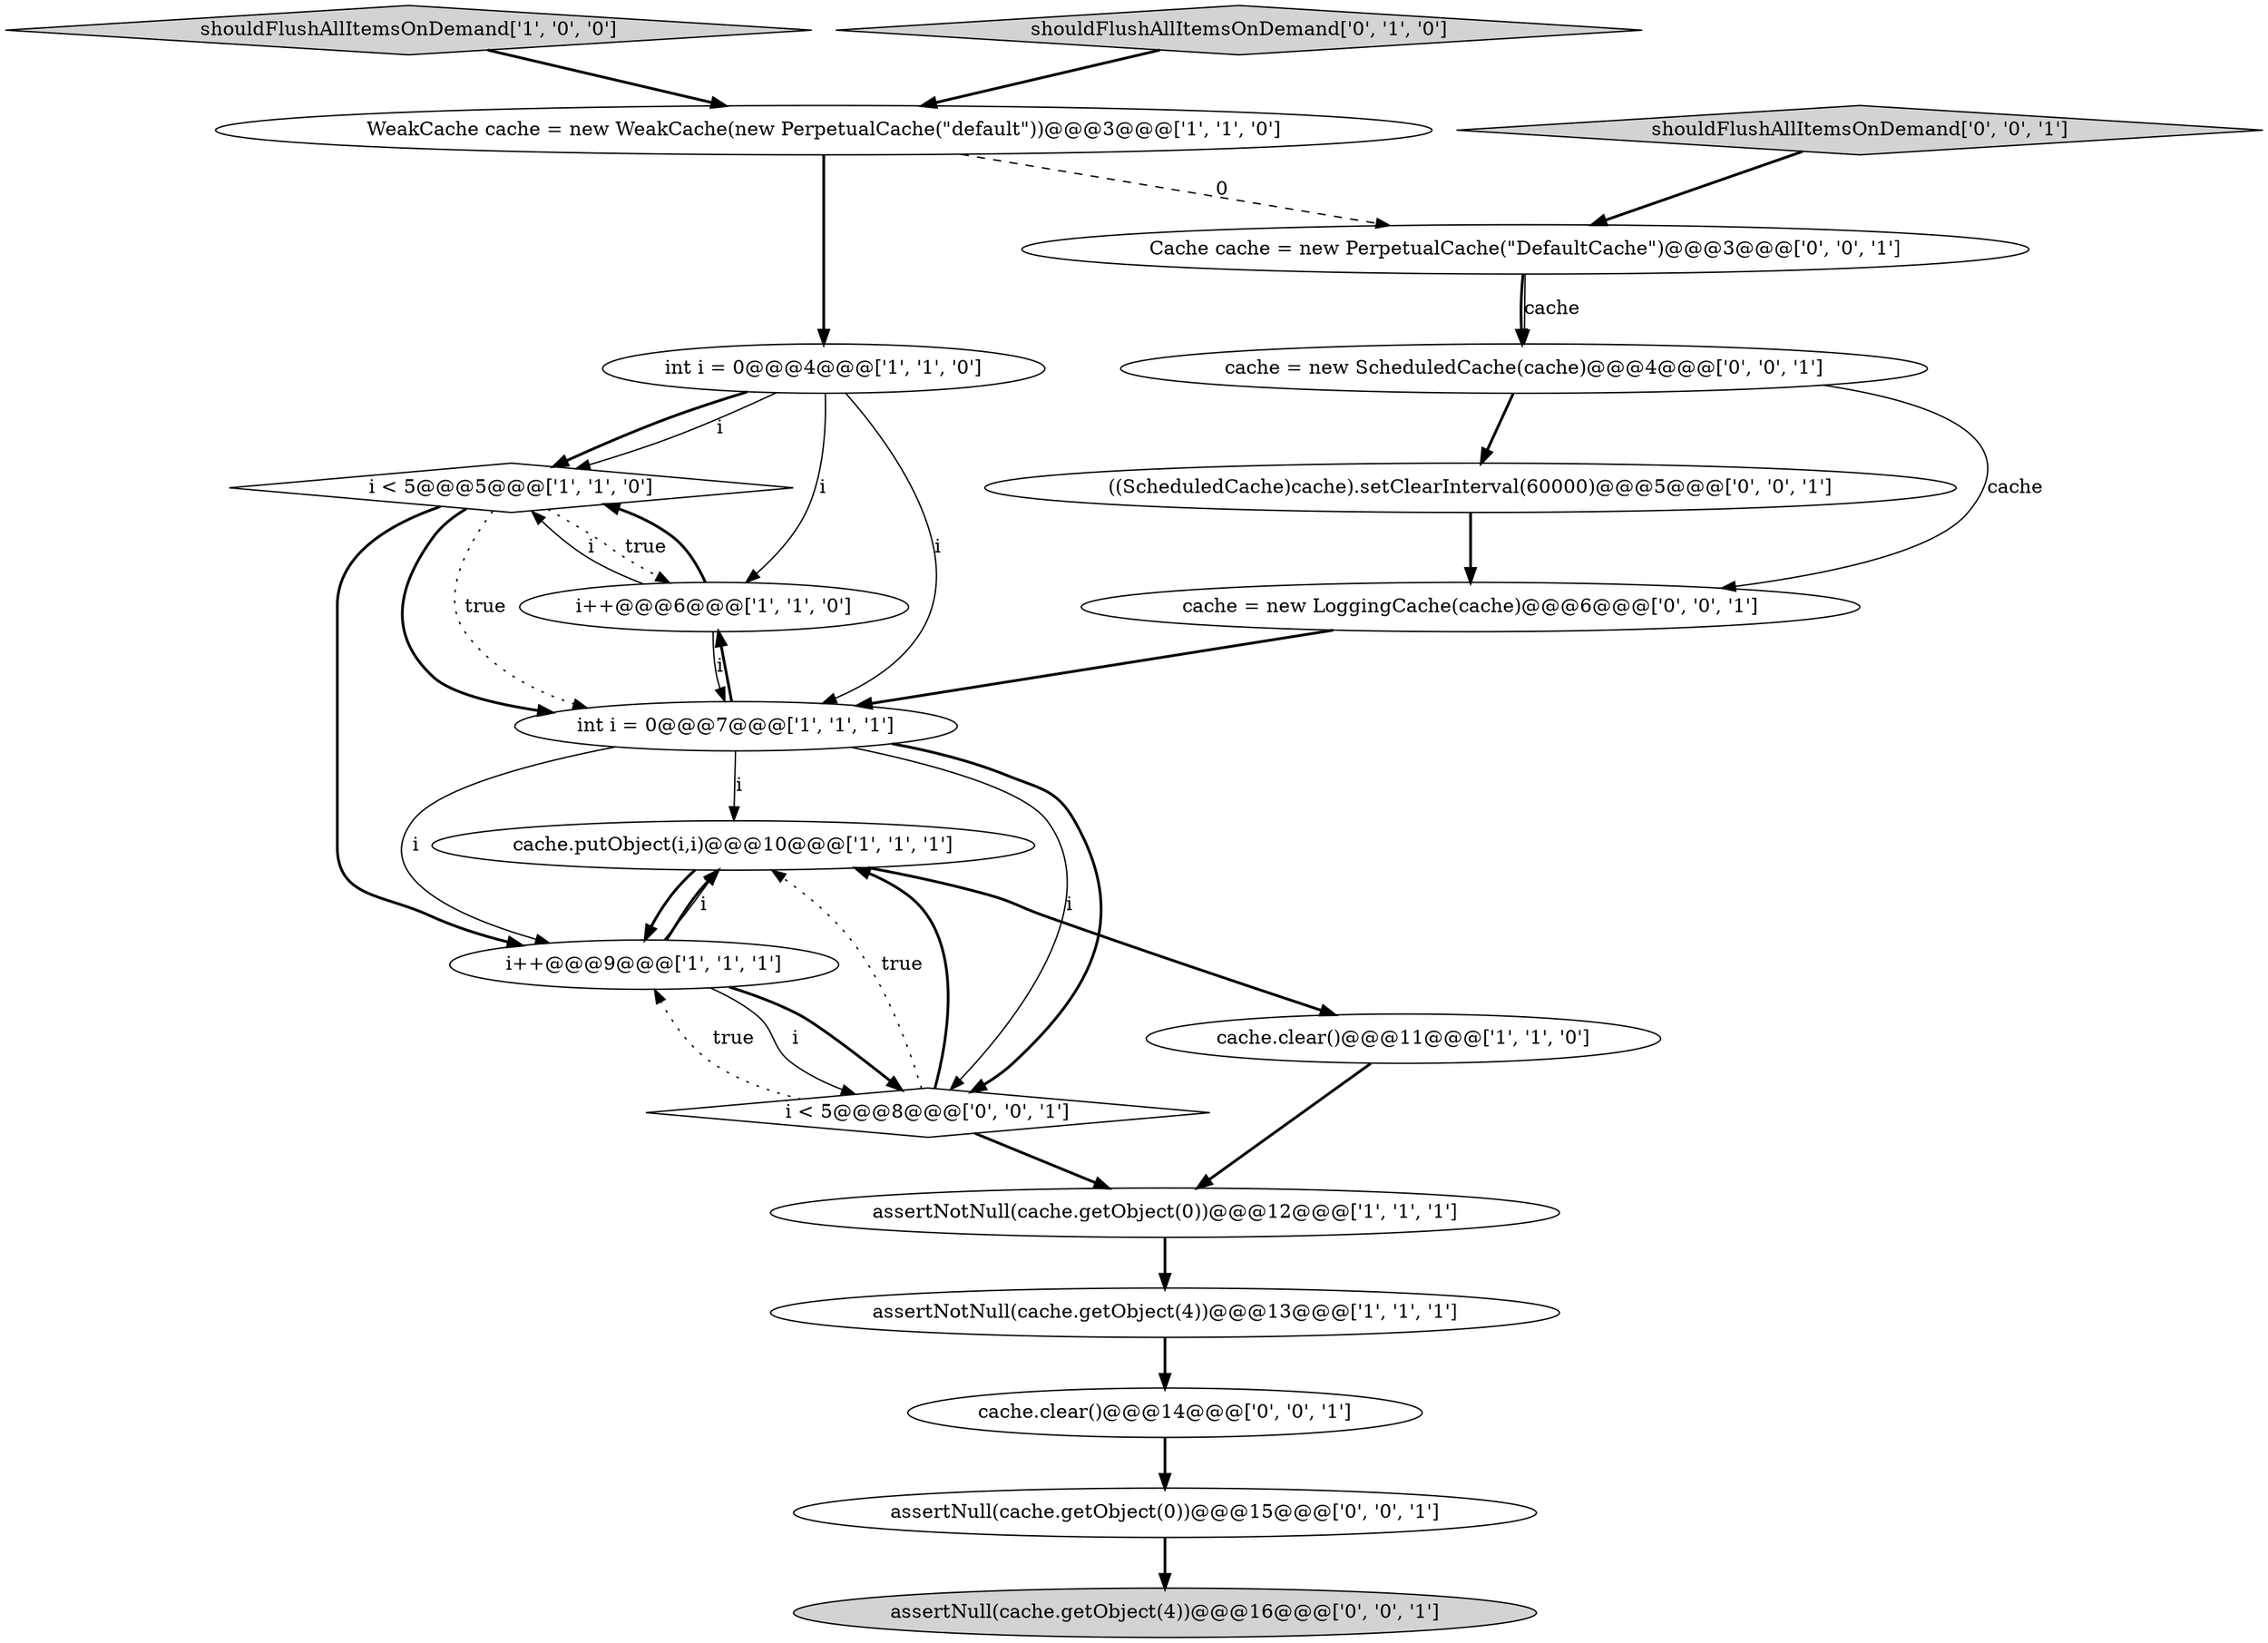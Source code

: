 digraph {
10 [style = filled, label = "cache.putObject(i,i)@@@10@@@['1', '1', '1']", fillcolor = white, shape = ellipse image = "AAA0AAABBB1BBB"];
8 [style = filled, label = "WeakCache cache = new WeakCache(new PerpetualCache(\"default\"))@@@3@@@['1', '1', '0']", fillcolor = white, shape = ellipse image = "AAA0AAABBB1BBB"];
5 [style = filled, label = "cache.clear()@@@11@@@['1', '1', '0']", fillcolor = white, shape = ellipse image = "AAA0AAABBB1BBB"];
0 [style = filled, label = "assertNotNull(cache.getObject(4))@@@13@@@['1', '1', '1']", fillcolor = white, shape = ellipse image = "AAA0AAABBB1BBB"];
1 [style = filled, label = "i < 5@@@5@@@['1', '1', '0']", fillcolor = white, shape = diamond image = "AAA0AAABBB1BBB"];
6 [style = filled, label = "shouldFlushAllItemsOnDemand['1', '0', '0']", fillcolor = lightgray, shape = diamond image = "AAA0AAABBB1BBB"];
15 [style = filled, label = "shouldFlushAllItemsOnDemand['0', '0', '1']", fillcolor = lightgray, shape = diamond image = "AAA0AAABBB3BBB"];
20 [style = filled, label = "i < 5@@@8@@@['0', '0', '1']", fillcolor = white, shape = diamond image = "AAA0AAABBB3BBB"];
19 [style = filled, label = "((ScheduledCache)cache).setClearInterval(60000)@@@5@@@['0', '0', '1']", fillcolor = white, shape = ellipse image = "AAA0AAABBB3BBB"];
13 [style = filled, label = "cache = new ScheduledCache(cache)@@@4@@@['0', '0', '1']", fillcolor = white, shape = ellipse image = "AAA0AAABBB3BBB"];
2 [style = filled, label = "assertNotNull(cache.getObject(0))@@@12@@@['1', '1', '1']", fillcolor = white, shape = ellipse image = "AAA0AAABBB1BBB"];
12 [style = filled, label = "Cache cache = new PerpetualCache(\"DefaultCache\")@@@3@@@['0', '0', '1']", fillcolor = white, shape = ellipse image = "AAA0AAABBB3BBB"];
3 [style = filled, label = "i++@@@6@@@['1', '1', '0']", fillcolor = white, shape = ellipse image = "AAA0AAABBB1BBB"];
14 [style = filled, label = "cache.clear()@@@14@@@['0', '0', '1']", fillcolor = white, shape = ellipse image = "AAA0AAABBB3BBB"];
9 [style = filled, label = "i++@@@9@@@['1', '1', '1']", fillcolor = white, shape = ellipse image = "AAA0AAABBB1BBB"];
11 [style = filled, label = "shouldFlushAllItemsOnDemand['0', '1', '0']", fillcolor = lightgray, shape = diamond image = "AAA0AAABBB2BBB"];
7 [style = filled, label = "int i = 0@@@7@@@['1', '1', '1']", fillcolor = white, shape = ellipse image = "AAA0AAABBB1BBB"];
18 [style = filled, label = "assertNull(cache.getObject(4))@@@16@@@['0', '0', '1']", fillcolor = lightgray, shape = ellipse image = "AAA0AAABBB3BBB"];
17 [style = filled, label = "cache = new LoggingCache(cache)@@@6@@@['0', '0', '1']", fillcolor = white, shape = ellipse image = "AAA0AAABBB3BBB"];
4 [style = filled, label = "int i = 0@@@4@@@['1', '1', '0']", fillcolor = white, shape = ellipse image = "AAA0AAABBB1BBB"];
16 [style = filled, label = "assertNull(cache.getObject(0))@@@15@@@['0', '0', '1']", fillcolor = white, shape = ellipse image = "AAA0AAABBB3BBB"];
4->7 [style = solid, label="i"];
14->16 [style = bold, label=""];
16->18 [style = bold, label=""];
20->9 [style = dotted, label="true"];
3->1 [style = bold, label=""];
7->20 [style = solid, label="i"];
3->7 [style = solid, label="i"];
4->1 [style = solid, label="i"];
8->12 [style = dashed, label="0"];
9->20 [style = bold, label=""];
3->1 [style = solid, label="i"];
4->3 [style = solid, label="i"];
19->17 [style = bold, label=""];
7->20 [style = bold, label=""];
9->10 [style = bold, label=""];
7->10 [style = solid, label="i"];
1->7 [style = bold, label=""];
7->3 [style = bold, label=""];
1->9 [style = bold, label=""];
7->9 [style = solid, label="i"];
9->10 [style = solid, label="i"];
20->10 [style = bold, label=""];
20->2 [style = bold, label=""];
1->3 [style = dotted, label="true"];
17->7 [style = bold, label=""];
1->7 [style = dotted, label="true"];
12->13 [style = bold, label=""];
5->2 [style = bold, label=""];
13->19 [style = bold, label=""];
2->0 [style = bold, label=""];
0->14 [style = bold, label=""];
10->5 [style = bold, label=""];
13->17 [style = solid, label="cache"];
20->10 [style = dotted, label="true"];
6->8 [style = bold, label=""];
11->8 [style = bold, label=""];
4->1 [style = bold, label=""];
10->9 [style = bold, label=""];
15->12 [style = bold, label=""];
12->13 [style = solid, label="cache"];
8->4 [style = bold, label=""];
9->20 [style = solid, label="i"];
}
